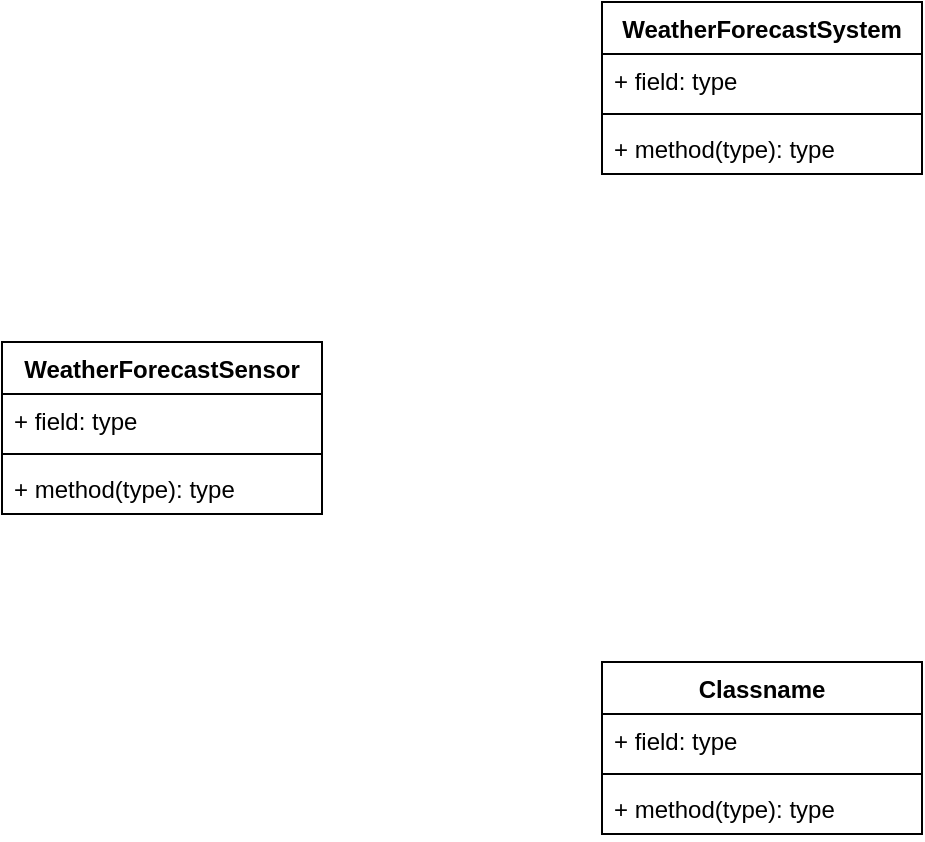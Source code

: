 <mxfile version="25.0.0">
  <diagram name="Page-1" id="e7e014a7-5840-1c2e-5031-d8a46d1fe8dd">
    <mxGraphModel dx="1364" dy="795" grid="1" gridSize="10" guides="1" tooltips="1" connect="1" arrows="1" fold="1" page="1" pageScale="1" pageWidth="1169" pageHeight="826" background="none" math="0" shadow="0">
      <root>
        <mxCell id="0" />
        <mxCell id="1" parent="0" />
        <mxCell id="3HFZo8G-fp1LGkDsobf3-41" value="WeatherForecastSensor" style="swimlane;fontStyle=1;align=center;verticalAlign=top;childLayout=stackLayout;horizontal=1;startSize=26;horizontalStack=0;resizeParent=1;resizeParentMax=0;resizeLast=0;collapsible=1;marginBottom=0;whiteSpace=wrap;html=1;" vertex="1" parent="1">
          <mxGeometry x="230" y="310" width="160" height="86" as="geometry" />
        </mxCell>
        <mxCell id="3HFZo8G-fp1LGkDsobf3-42" value="+ field: type" style="text;strokeColor=none;fillColor=none;align=left;verticalAlign=top;spacingLeft=4;spacingRight=4;overflow=hidden;rotatable=0;points=[[0,0.5],[1,0.5]];portConstraint=eastwest;whiteSpace=wrap;html=1;" vertex="1" parent="3HFZo8G-fp1LGkDsobf3-41">
          <mxGeometry y="26" width="160" height="26" as="geometry" />
        </mxCell>
        <mxCell id="3HFZo8G-fp1LGkDsobf3-43" value="" style="line;strokeWidth=1;fillColor=none;align=left;verticalAlign=middle;spacingTop=-1;spacingLeft=3;spacingRight=3;rotatable=0;labelPosition=right;points=[];portConstraint=eastwest;strokeColor=inherit;" vertex="1" parent="3HFZo8G-fp1LGkDsobf3-41">
          <mxGeometry y="52" width="160" height="8" as="geometry" />
        </mxCell>
        <mxCell id="3HFZo8G-fp1LGkDsobf3-44" value="+ method(type): type" style="text;strokeColor=none;fillColor=none;align=left;verticalAlign=top;spacingLeft=4;spacingRight=4;overflow=hidden;rotatable=0;points=[[0,0.5],[1,0.5]];portConstraint=eastwest;whiteSpace=wrap;html=1;" vertex="1" parent="3HFZo8G-fp1LGkDsobf3-41">
          <mxGeometry y="60" width="160" height="26" as="geometry" />
        </mxCell>
        <mxCell id="3HFZo8G-fp1LGkDsobf3-45" value="&lt;div&gt;WeatherForecastSystem&lt;/div&gt;&lt;div&gt;&lt;br&gt;&lt;/div&gt;" style="swimlane;fontStyle=1;align=center;verticalAlign=top;childLayout=stackLayout;horizontal=1;startSize=26;horizontalStack=0;resizeParent=1;resizeParentMax=0;resizeLast=0;collapsible=1;marginBottom=0;whiteSpace=wrap;html=1;" vertex="1" parent="1">
          <mxGeometry x="530" y="140" width="160" height="86" as="geometry" />
        </mxCell>
        <mxCell id="3HFZo8G-fp1LGkDsobf3-46" value="+ field: type" style="text;strokeColor=none;fillColor=none;align=left;verticalAlign=top;spacingLeft=4;spacingRight=4;overflow=hidden;rotatable=0;points=[[0,0.5],[1,0.5]];portConstraint=eastwest;whiteSpace=wrap;html=1;" vertex="1" parent="3HFZo8G-fp1LGkDsobf3-45">
          <mxGeometry y="26" width="160" height="26" as="geometry" />
        </mxCell>
        <mxCell id="3HFZo8G-fp1LGkDsobf3-47" value="" style="line;strokeWidth=1;fillColor=none;align=left;verticalAlign=middle;spacingTop=-1;spacingLeft=3;spacingRight=3;rotatable=0;labelPosition=right;points=[];portConstraint=eastwest;strokeColor=inherit;" vertex="1" parent="3HFZo8G-fp1LGkDsobf3-45">
          <mxGeometry y="52" width="160" height="8" as="geometry" />
        </mxCell>
        <mxCell id="3HFZo8G-fp1LGkDsobf3-48" value="+ method(type): type" style="text;strokeColor=none;fillColor=none;align=left;verticalAlign=top;spacingLeft=4;spacingRight=4;overflow=hidden;rotatable=0;points=[[0,0.5],[1,0.5]];portConstraint=eastwest;whiteSpace=wrap;html=1;" vertex="1" parent="3HFZo8G-fp1LGkDsobf3-45">
          <mxGeometry y="60" width="160" height="26" as="geometry" />
        </mxCell>
        <mxCell id="3HFZo8G-fp1LGkDsobf3-49" value="Classname" style="swimlane;fontStyle=1;align=center;verticalAlign=top;childLayout=stackLayout;horizontal=1;startSize=26;horizontalStack=0;resizeParent=1;resizeParentMax=0;resizeLast=0;collapsible=1;marginBottom=0;whiteSpace=wrap;html=1;" vertex="1" parent="1">
          <mxGeometry x="530" y="470" width="160" height="86" as="geometry" />
        </mxCell>
        <mxCell id="3HFZo8G-fp1LGkDsobf3-50" value="+ field: type" style="text;strokeColor=none;fillColor=none;align=left;verticalAlign=top;spacingLeft=4;spacingRight=4;overflow=hidden;rotatable=0;points=[[0,0.5],[1,0.5]];portConstraint=eastwest;whiteSpace=wrap;html=1;" vertex="1" parent="3HFZo8G-fp1LGkDsobf3-49">
          <mxGeometry y="26" width="160" height="26" as="geometry" />
        </mxCell>
        <mxCell id="3HFZo8G-fp1LGkDsobf3-51" value="" style="line;strokeWidth=1;fillColor=none;align=left;verticalAlign=middle;spacingTop=-1;spacingLeft=3;spacingRight=3;rotatable=0;labelPosition=right;points=[];portConstraint=eastwest;strokeColor=inherit;" vertex="1" parent="3HFZo8G-fp1LGkDsobf3-49">
          <mxGeometry y="52" width="160" height="8" as="geometry" />
        </mxCell>
        <mxCell id="3HFZo8G-fp1LGkDsobf3-52" value="+ method(type): type" style="text;strokeColor=none;fillColor=none;align=left;verticalAlign=top;spacingLeft=4;spacingRight=4;overflow=hidden;rotatable=0;points=[[0,0.5],[1,0.5]];portConstraint=eastwest;whiteSpace=wrap;html=1;" vertex="1" parent="3HFZo8G-fp1LGkDsobf3-49">
          <mxGeometry y="60" width="160" height="26" as="geometry" />
        </mxCell>
      </root>
    </mxGraphModel>
  </diagram>
</mxfile>
